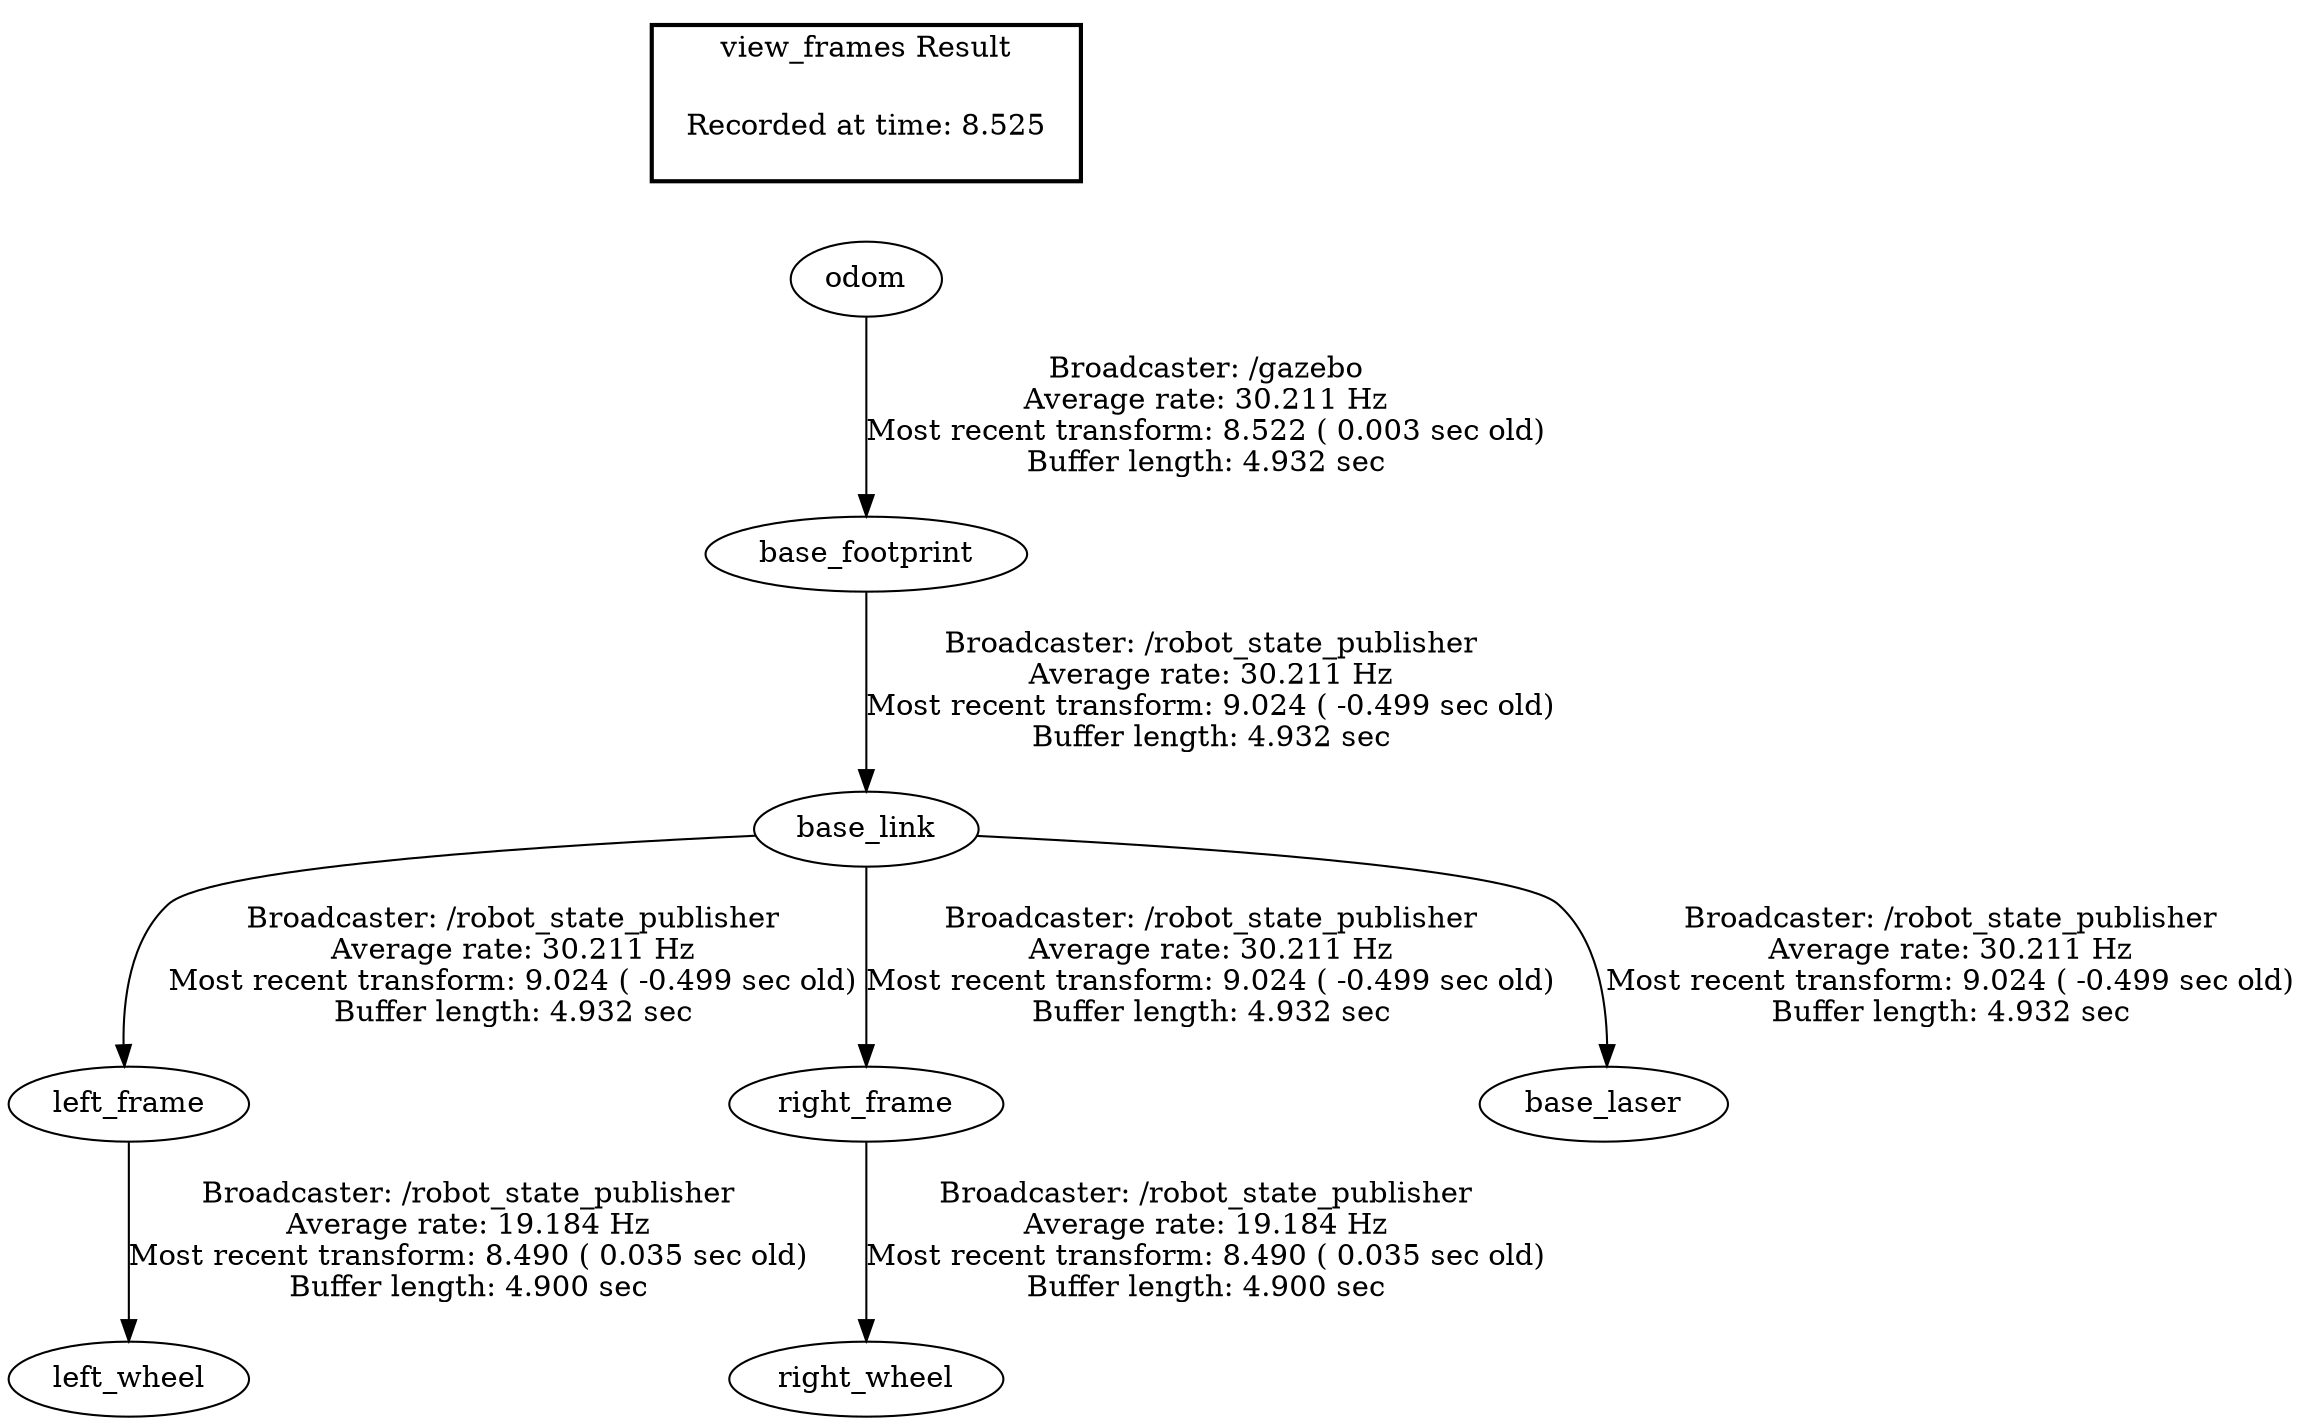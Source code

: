 digraph G {
"left_frame" -> "left_wheel"[label="Broadcaster: /robot_state_publisher\nAverage rate: 19.184 Hz\nMost recent transform: 8.490 ( 0.035 sec old)\nBuffer length: 4.900 sec\n"];
"base_link" -> "left_frame"[label="Broadcaster: /robot_state_publisher\nAverage rate: 30.211 Hz\nMost recent transform: 9.024 ( -0.499 sec old)\nBuffer length: 4.932 sec\n"];
"right_frame" -> "right_wheel"[label="Broadcaster: /robot_state_publisher\nAverage rate: 19.184 Hz\nMost recent transform: 8.490 ( 0.035 sec old)\nBuffer length: 4.900 sec\n"];
"base_link" -> "right_frame"[label="Broadcaster: /robot_state_publisher\nAverage rate: 30.211 Hz\nMost recent transform: 9.024 ( -0.499 sec old)\nBuffer length: 4.932 sec\n"];
"odom" -> "base_footprint"[label="Broadcaster: /gazebo\nAverage rate: 30.211 Hz\nMost recent transform: 8.522 ( 0.003 sec old)\nBuffer length: 4.932 sec\n"];
"base_footprint" -> "base_link"[label="Broadcaster: /robot_state_publisher\nAverage rate: 30.211 Hz\nMost recent transform: 9.024 ( -0.499 sec old)\nBuffer length: 4.932 sec\n"];
"base_link" -> "base_laser"[label="Broadcaster: /robot_state_publisher\nAverage rate: 30.211 Hz\nMost recent transform: 9.024 ( -0.499 sec old)\nBuffer length: 4.932 sec\n"];
edge [style=invis];
 subgraph cluster_legend { style=bold; color=black; label ="view_frames Result";
"Recorded at time: 8.525"[ shape=plaintext ] ;
 }->"odom";
}